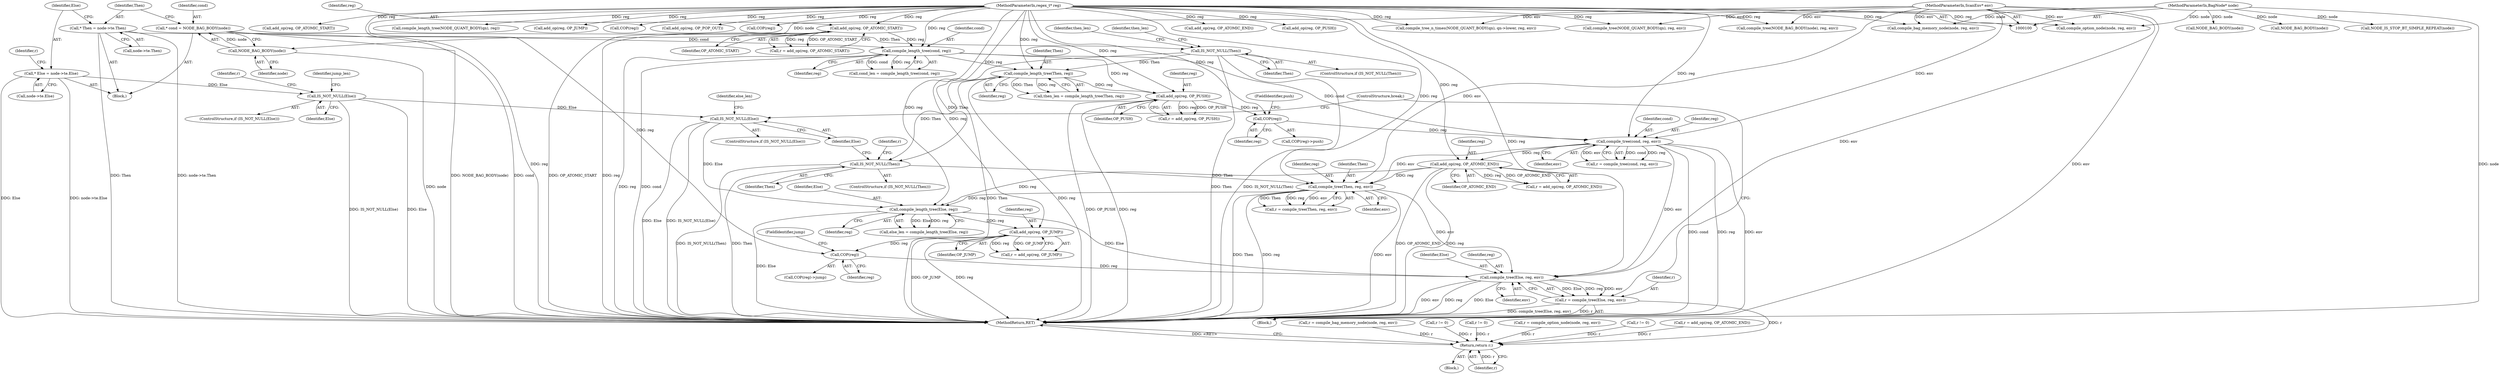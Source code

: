 digraph "1_oniguruma_c509265c5f6ae7264f7b8a8aae1cfa5fc59d108c@del" {
"1000440" [label="(Call,COP(reg))"];
"1000428" [label="(Call,add_op(reg, OP_JUMP))"];
"1000423" [label="(Call,compile_length_tree(Else, reg))"];
"1000417" [label="(Call,IS_NOT_NULL(Else))"];
"1000351" [label="(Call,IS_NOT_NULL(Else))"];
"1000295" [label="(Call,* Else = node->te.Else)"];
"1000391" [label="(Call,add_op(reg, OP_ATOMIC_END))"];
"1000379" [label="(Call,compile_tree(cond, reg, env))"];
"1000315" [label="(Call,compile_length_tree(cond, reg))"];
"1000282" [label="(Call,* cond = NODE_BAG_BODY(node))"];
"1000284" [label="(Call,NODE_BAG_BODY(node))"];
"1000101" [label="(MethodParameterIn,BagNode* node)"];
"1000304" [label="(Call,add_op(reg, OP_ATOMIC_START))"];
"1000102" [label="(MethodParameterIn,regex_t* reg)"];
"1000370" [label="(Call,COP(reg))"];
"1000358" [label="(Call,add_op(reg, OP_PUSH))"];
"1000330" [label="(Call,compile_length_tree(Then, reg))"];
"1000325" [label="(Call,IS_NOT_NULL(Then))"];
"1000287" [label="(Call,* Then = node->te.Then)"];
"1000103" [label="(MethodParameterIn,ScanEnv* env)"];
"1000406" [label="(Call,compile_tree(Then, reg, env))"];
"1000401" [label="(Call,IS_NOT_NULL(Then))"];
"1000449" [label="(Call,compile_tree(Else, reg, env))"];
"1000447" [label="(Call,r = compile_tree(Else, reg, env))"];
"1000454" [label="(Return,return r;)"];
"1000296" [label="(Identifier,Else)"];
"1000377" [label="(Call,r = compile_tree(cond, reg, env))"];
"1000304" [label="(Call,add_op(reg, OP_ATOMIC_START))"];
"1000372" [label="(FieldIdentifier,push)"];
"1000288" [label="(Identifier,Then)"];
"1000102" [label="(MethodParameterIn,regex_t* reg)"];
"1000419" [label="(Block,)"];
"1000313" [label="(Call,cond_len = compile_length_tree(cond, reg))"];
"1000104" [label="(Block,)"];
"1000341" [label="(Identifier,then_len)"];
"1000456" [label="(MethodReturn,RET)"];
"1000359" [label="(Identifier,reg)"];
"1000393" [label="(Identifier,OP_ATOMIC_END)"];
"1000306" [label="(Identifier,OP_ATOMIC_START)"];
"1000123" [label="(Call,compile_option_node(node, reg, env))"];
"1000380" [label="(Identifier,cond)"];
"1000426" [label="(Call,r = add_op(reg, OP_JUMP))"];
"1000455" [label="(Identifier,r)"];
"1000450" [label="(Identifier,Else)"];
"1000418" [label="(Identifier,Else)"];
"1000289" [label="(Call,node->te.Then)"];
"1000422" [label="(Identifier,else_len)"];
"1000391" [label="(Call,add_op(reg, OP_ATOMIC_END))"];
"1000351" [label="(Call,IS_NOT_NULL(Else))"];
"1000302" [label="(Call,r = add_op(reg, OP_ATOMIC_START))"];
"1000356" [label="(Call,r = add_op(reg, OP_PUSH))"];
"1000405" [label="(Identifier,r)"];
"1000382" [label="(Identifier,env)"];
"1000401" [label="(Call,IS_NOT_NULL(Then))"];
"1000272" [label="(Call,add_op(reg, OP_ATOMIC_END))"];
"1000315" [label="(Call,compile_length_tree(cond, reg))"];
"1000442" [label="(FieldIdentifier,jump)"];
"1000331" [label="(Identifier,Then)"];
"1000448" [label="(Identifier,r)"];
"1000283" [label="(Identifier,cond)"];
"1000402" [label="(Identifier,Then)"];
"1000392" [label="(Identifier,reg)"];
"1000113" [label="(Call,r = compile_bag_memory_node(node, reg, env))"];
"1000297" [label="(Call,node->te.Else)"];
"1000447" [label="(Call,r = compile_tree(Else, reg, env))"];
"1000169" [label="(Call,add_op(reg, OP_PUSH))"];
"1000439" [label="(Call,COP(reg)->jump)"];
"1000451" [label="(Identifier,reg)"];
"1000329" [label="(Identifier,then_len)"];
"1000395" [label="(Call,r != 0)"];
"1000101" [label="(MethodParameterIn,BagNode* node)"];
"1000259" [label="(Call,compile_tree(NODE_BAG_BODY(node), reg, env))"];
"1000453" [label="(ControlStructure,break;)"];
"1000423" [label="(Call,compile_length_tree(Else, reg))"];
"1000440" [label="(Call,COP(reg))"];
"1000137" [label="(Call,NODE_BAG_BODY(node))"];
"1000408" [label="(Identifier,reg)"];
"1000360" [label="(Identifier,OP_PUSH)"];
"1000115" [label="(Call,compile_bag_memory_node(node, reg, env))"];
"1000421" [label="(Call,else_len = compile_length_tree(Else, reg))"];
"1000381" [label="(Identifier,reg)"];
"1000295" [label="(Call,* Else = node->te.Else)"];
"1000285" [label="(Identifier,node)"];
"1000248" [label="(Call,add_op(reg, OP_ATOMIC_START))"];
"1000429" [label="(Identifier,reg)"];
"1000370" [label="(Call,COP(reg))"];
"1000371" [label="(Identifier,reg)"];
"1000411" [label="(Call,r != 0)"];
"1000430" [label="(Identifier,OP_JUMP)"];
"1000441" [label="(Identifier,reg)"];
"1000282" [label="(Call,* cond = NODE_BAG_BODY(node))"];
"1000324" [label="(ControlStructure,if (IS_NOT_NULL(Then)))"];
"1000332" [label="(Identifier,reg)"];
"1000417" [label="(Call,IS_NOT_NULL(Else))"];
"1000157" [label="(Call,compile_length_tree(NODE_QUANT_BODY(qn), reg))"];
"1000452" [label="(Identifier,env)"];
"1000425" [label="(Identifier,reg)"];
"1000428" [label="(Call,add_op(reg, OP_JUMP))"];
"1000317" [label="(Identifier,reg)"];
"1000218" [label="(Call,add_op(reg, OP_JUMP))"];
"1000454" [label="(Return,return r;)"];
"1000325" [label="(Call,IS_NOT_NULL(Then))"];
"1000409" [label="(Identifier,env)"];
"1000358" [label="(Call,add_op(reg, OP_PUSH))"];
"1000379" [label="(Call,compile_tree(cond, reg, env))"];
"1000303" [label="(Identifier,r)"];
"1000230" [label="(Call,COP(reg))"];
"1000260" [label="(Call,NODE_BAG_BODY(node))"];
"1000400" [label="(ControlStructure,if (IS_NOT_NULL(Then)))"];
"1000369" [label="(Call,COP(reg)->push)"];
"1000121" [label="(Call,r = compile_option_node(node, reg, env))"];
"1000350" [label="(ControlStructure,if (IS_NOT_NULL(Else)))"];
"1000284" [label="(Call,NODE_BAG_BODY(node))"];
"1000354" [label="(Identifier,jump_len)"];
"1000330" [label="(Call,compile_length_tree(Then, reg))"];
"1000424" [label="(Identifier,Else)"];
"1000305" [label="(Identifier,reg)"];
"1000222" [label="(Call,r != 0)"];
"1000141" [label="(Call,compile_tree_n_times(NODE_QUANT_BODY(qn), qn->lower, reg, env))"];
"1000270" [label="(Call,r = add_op(reg, OP_ATOMIC_END))"];
"1000357" [label="(Identifier,r)"];
"1000207" [label="(Call,add_op(reg, OP_POP_OUT))"];
"1000389" [label="(Call,r = add_op(reg, OP_ATOMIC_END))"];
"1000181" [label="(Call,COP(reg))"];
"1000287" [label="(Call,* Then = node->te.Then)"];
"1000449" [label="(Call,compile_tree(Else, reg, env))"];
"1000328" [label="(Call,then_len = compile_length_tree(Then, reg))"];
"1000326" [label="(Identifier,Then)"];
"1000407" [label="(Identifier,Then)"];
"1000352" [label="(Identifier,Else)"];
"1000406" [label="(Call,compile_tree(Then, reg, env))"];
"1000277" [label="(Block,)"];
"1000316" [label="(Identifier,cond)"];
"1000130" [label="(Call,NODE_IS_STOP_BT_SIMPLE_REPEAT(node))"];
"1000194" [label="(Call,compile_tree(NODE_QUANT_BODY(qn), reg, env))"];
"1000416" [label="(ControlStructure,if (IS_NOT_NULL(Else)))"];
"1000404" [label="(Call,r = compile_tree(Then, reg, env))"];
"1000103" [label="(MethodParameterIn,ScanEnv* env)"];
"1000440" -> "1000439"  [label="AST: "];
"1000440" -> "1000441"  [label="CFG: "];
"1000441" -> "1000440"  [label="AST: "];
"1000442" -> "1000440"  [label="CFG: "];
"1000428" -> "1000440"  [label="DDG: reg"];
"1000102" -> "1000440"  [label="DDG: reg"];
"1000440" -> "1000449"  [label="DDG: reg"];
"1000428" -> "1000426"  [label="AST: "];
"1000428" -> "1000430"  [label="CFG: "];
"1000429" -> "1000428"  [label="AST: "];
"1000430" -> "1000428"  [label="AST: "];
"1000426" -> "1000428"  [label="CFG: "];
"1000428" -> "1000456"  [label="DDG: OP_JUMP"];
"1000428" -> "1000456"  [label="DDG: reg"];
"1000428" -> "1000426"  [label="DDG: reg"];
"1000428" -> "1000426"  [label="DDG: OP_JUMP"];
"1000423" -> "1000428"  [label="DDG: reg"];
"1000102" -> "1000428"  [label="DDG: reg"];
"1000423" -> "1000421"  [label="AST: "];
"1000423" -> "1000425"  [label="CFG: "];
"1000424" -> "1000423"  [label="AST: "];
"1000425" -> "1000423"  [label="AST: "];
"1000421" -> "1000423"  [label="CFG: "];
"1000423" -> "1000456"  [label="DDG: Else"];
"1000423" -> "1000421"  [label="DDG: Else"];
"1000423" -> "1000421"  [label="DDG: reg"];
"1000417" -> "1000423"  [label="DDG: Else"];
"1000391" -> "1000423"  [label="DDG: reg"];
"1000406" -> "1000423"  [label="DDG: reg"];
"1000102" -> "1000423"  [label="DDG: reg"];
"1000423" -> "1000449"  [label="DDG: Else"];
"1000417" -> "1000416"  [label="AST: "];
"1000417" -> "1000418"  [label="CFG: "];
"1000418" -> "1000417"  [label="AST: "];
"1000422" -> "1000417"  [label="CFG: "];
"1000453" -> "1000417"  [label="CFG: "];
"1000417" -> "1000456"  [label="DDG: Else"];
"1000417" -> "1000456"  [label="DDG: IS_NOT_NULL(Else)"];
"1000351" -> "1000417"  [label="DDG: Else"];
"1000351" -> "1000350"  [label="AST: "];
"1000351" -> "1000352"  [label="CFG: "];
"1000352" -> "1000351"  [label="AST: "];
"1000354" -> "1000351"  [label="CFG: "];
"1000357" -> "1000351"  [label="CFG: "];
"1000351" -> "1000456"  [label="DDG: IS_NOT_NULL(Else)"];
"1000351" -> "1000456"  [label="DDG: Else"];
"1000295" -> "1000351"  [label="DDG: Else"];
"1000295" -> "1000277"  [label="AST: "];
"1000295" -> "1000297"  [label="CFG: "];
"1000296" -> "1000295"  [label="AST: "];
"1000297" -> "1000295"  [label="AST: "];
"1000303" -> "1000295"  [label="CFG: "];
"1000295" -> "1000456"  [label="DDG: Else"];
"1000295" -> "1000456"  [label="DDG: node->te.Else"];
"1000391" -> "1000389"  [label="AST: "];
"1000391" -> "1000393"  [label="CFG: "];
"1000392" -> "1000391"  [label="AST: "];
"1000393" -> "1000391"  [label="AST: "];
"1000389" -> "1000391"  [label="CFG: "];
"1000391" -> "1000456"  [label="DDG: reg"];
"1000391" -> "1000456"  [label="DDG: OP_ATOMIC_END"];
"1000391" -> "1000389"  [label="DDG: reg"];
"1000391" -> "1000389"  [label="DDG: OP_ATOMIC_END"];
"1000379" -> "1000391"  [label="DDG: reg"];
"1000102" -> "1000391"  [label="DDG: reg"];
"1000391" -> "1000406"  [label="DDG: reg"];
"1000379" -> "1000377"  [label="AST: "];
"1000379" -> "1000382"  [label="CFG: "];
"1000380" -> "1000379"  [label="AST: "];
"1000381" -> "1000379"  [label="AST: "];
"1000382" -> "1000379"  [label="AST: "];
"1000377" -> "1000379"  [label="CFG: "];
"1000379" -> "1000456"  [label="DDG: cond"];
"1000379" -> "1000456"  [label="DDG: env"];
"1000379" -> "1000456"  [label="DDG: reg"];
"1000379" -> "1000377"  [label="DDG: cond"];
"1000379" -> "1000377"  [label="DDG: reg"];
"1000379" -> "1000377"  [label="DDG: env"];
"1000315" -> "1000379"  [label="DDG: cond"];
"1000370" -> "1000379"  [label="DDG: reg"];
"1000102" -> "1000379"  [label="DDG: reg"];
"1000103" -> "1000379"  [label="DDG: env"];
"1000379" -> "1000406"  [label="DDG: env"];
"1000379" -> "1000449"  [label="DDG: env"];
"1000315" -> "1000313"  [label="AST: "];
"1000315" -> "1000317"  [label="CFG: "];
"1000316" -> "1000315"  [label="AST: "];
"1000317" -> "1000315"  [label="AST: "];
"1000313" -> "1000315"  [label="CFG: "];
"1000315" -> "1000456"  [label="DDG: cond"];
"1000315" -> "1000456"  [label="DDG: reg"];
"1000315" -> "1000313"  [label="DDG: cond"];
"1000315" -> "1000313"  [label="DDG: reg"];
"1000282" -> "1000315"  [label="DDG: cond"];
"1000304" -> "1000315"  [label="DDG: reg"];
"1000102" -> "1000315"  [label="DDG: reg"];
"1000315" -> "1000330"  [label="DDG: reg"];
"1000315" -> "1000358"  [label="DDG: reg"];
"1000282" -> "1000277"  [label="AST: "];
"1000282" -> "1000284"  [label="CFG: "];
"1000283" -> "1000282"  [label="AST: "];
"1000284" -> "1000282"  [label="AST: "];
"1000288" -> "1000282"  [label="CFG: "];
"1000282" -> "1000456"  [label="DDG: NODE_BAG_BODY(node)"];
"1000282" -> "1000456"  [label="DDG: cond"];
"1000284" -> "1000282"  [label="DDG: node"];
"1000284" -> "1000285"  [label="CFG: "];
"1000285" -> "1000284"  [label="AST: "];
"1000284" -> "1000456"  [label="DDG: node"];
"1000101" -> "1000284"  [label="DDG: node"];
"1000101" -> "1000100"  [label="AST: "];
"1000101" -> "1000456"  [label="DDG: node"];
"1000101" -> "1000115"  [label="DDG: node"];
"1000101" -> "1000123"  [label="DDG: node"];
"1000101" -> "1000130"  [label="DDG: node"];
"1000101" -> "1000137"  [label="DDG: node"];
"1000101" -> "1000260"  [label="DDG: node"];
"1000304" -> "1000302"  [label="AST: "];
"1000304" -> "1000306"  [label="CFG: "];
"1000305" -> "1000304"  [label="AST: "];
"1000306" -> "1000304"  [label="AST: "];
"1000302" -> "1000304"  [label="CFG: "];
"1000304" -> "1000456"  [label="DDG: reg"];
"1000304" -> "1000456"  [label="DDG: OP_ATOMIC_START"];
"1000304" -> "1000302"  [label="DDG: reg"];
"1000304" -> "1000302"  [label="DDG: OP_ATOMIC_START"];
"1000102" -> "1000304"  [label="DDG: reg"];
"1000102" -> "1000100"  [label="AST: "];
"1000102" -> "1000456"  [label="DDG: reg"];
"1000102" -> "1000115"  [label="DDG: reg"];
"1000102" -> "1000123"  [label="DDG: reg"];
"1000102" -> "1000141"  [label="DDG: reg"];
"1000102" -> "1000157"  [label="DDG: reg"];
"1000102" -> "1000169"  [label="DDG: reg"];
"1000102" -> "1000181"  [label="DDG: reg"];
"1000102" -> "1000194"  [label="DDG: reg"];
"1000102" -> "1000207"  [label="DDG: reg"];
"1000102" -> "1000218"  [label="DDG: reg"];
"1000102" -> "1000230"  [label="DDG: reg"];
"1000102" -> "1000248"  [label="DDG: reg"];
"1000102" -> "1000259"  [label="DDG: reg"];
"1000102" -> "1000272"  [label="DDG: reg"];
"1000102" -> "1000330"  [label="DDG: reg"];
"1000102" -> "1000358"  [label="DDG: reg"];
"1000102" -> "1000370"  [label="DDG: reg"];
"1000102" -> "1000406"  [label="DDG: reg"];
"1000102" -> "1000449"  [label="DDG: reg"];
"1000370" -> "1000369"  [label="AST: "];
"1000370" -> "1000371"  [label="CFG: "];
"1000371" -> "1000370"  [label="AST: "];
"1000372" -> "1000370"  [label="CFG: "];
"1000358" -> "1000370"  [label="DDG: reg"];
"1000358" -> "1000356"  [label="AST: "];
"1000358" -> "1000360"  [label="CFG: "];
"1000359" -> "1000358"  [label="AST: "];
"1000360" -> "1000358"  [label="AST: "];
"1000356" -> "1000358"  [label="CFG: "];
"1000358" -> "1000456"  [label="DDG: OP_PUSH"];
"1000358" -> "1000456"  [label="DDG: reg"];
"1000358" -> "1000356"  [label="DDG: reg"];
"1000358" -> "1000356"  [label="DDG: OP_PUSH"];
"1000330" -> "1000358"  [label="DDG: reg"];
"1000330" -> "1000328"  [label="AST: "];
"1000330" -> "1000332"  [label="CFG: "];
"1000331" -> "1000330"  [label="AST: "];
"1000332" -> "1000330"  [label="AST: "];
"1000328" -> "1000330"  [label="CFG: "];
"1000330" -> "1000456"  [label="DDG: Then"];
"1000330" -> "1000456"  [label="DDG: reg"];
"1000330" -> "1000328"  [label="DDG: Then"];
"1000330" -> "1000328"  [label="DDG: reg"];
"1000325" -> "1000330"  [label="DDG: Then"];
"1000330" -> "1000401"  [label="DDG: Then"];
"1000325" -> "1000324"  [label="AST: "];
"1000325" -> "1000326"  [label="CFG: "];
"1000326" -> "1000325"  [label="AST: "];
"1000329" -> "1000325"  [label="CFG: "];
"1000341" -> "1000325"  [label="CFG: "];
"1000325" -> "1000456"  [label="DDG: Then"];
"1000325" -> "1000456"  [label="DDG: IS_NOT_NULL(Then)"];
"1000287" -> "1000325"  [label="DDG: Then"];
"1000325" -> "1000401"  [label="DDG: Then"];
"1000287" -> "1000277"  [label="AST: "];
"1000287" -> "1000289"  [label="CFG: "];
"1000288" -> "1000287"  [label="AST: "];
"1000289" -> "1000287"  [label="AST: "];
"1000296" -> "1000287"  [label="CFG: "];
"1000287" -> "1000456"  [label="DDG: node->te.Then"];
"1000287" -> "1000456"  [label="DDG: Then"];
"1000103" -> "1000100"  [label="AST: "];
"1000103" -> "1000456"  [label="DDG: env"];
"1000103" -> "1000115"  [label="DDG: env"];
"1000103" -> "1000123"  [label="DDG: env"];
"1000103" -> "1000141"  [label="DDG: env"];
"1000103" -> "1000194"  [label="DDG: env"];
"1000103" -> "1000259"  [label="DDG: env"];
"1000103" -> "1000406"  [label="DDG: env"];
"1000103" -> "1000449"  [label="DDG: env"];
"1000406" -> "1000404"  [label="AST: "];
"1000406" -> "1000409"  [label="CFG: "];
"1000407" -> "1000406"  [label="AST: "];
"1000408" -> "1000406"  [label="AST: "];
"1000409" -> "1000406"  [label="AST: "];
"1000404" -> "1000406"  [label="CFG: "];
"1000406" -> "1000456"  [label="DDG: env"];
"1000406" -> "1000456"  [label="DDG: Then"];
"1000406" -> "1000456"  [label="DDG: reg"];
"1000406" -> "1000404"  [label="DDG: Then"];
"1000406" -> "1000404"  [label="DDG: reg"];
"1000406" -> "1000404"  [label="DDG: env"];
"1000401" -> "1000406"  [label="DDG: Then"];
"1000406" -> "1000449"  [label="DDG: env"];
"1000401" -> "1000400"  [label="AST: "];
"1000401" -> "1000402"  [label="CFG: "];
"1000402" -> "1000401"  [label="AST: "];
"1000405" -> "1000401"  [label="CFG: "];
"1000418" -> "1000401"  [label="CFG: "];
"1000401" -> "1000456"  [label="DDG: IS_NOT_NULL(Then)"];
"1000401" -> "1000456"  [label="DDG: Then"];
"1000449" -> "1000447"  [label="AST: "];
"1000449" -> "1000452"  [label="CFG: "];
"1000450" -> "1000449"  [label="AST: "];
"1000451" -> "1000449"  [label="AST: "];
"1000452" -> "1000449"  [label="AST: "];
"1000447" -> "1000449"  [label="CFG: "];
"1000449" -> "1000456"  [label="DDG: Else"];
"1000449" -> "1000456"  [label="DDG: env"];
"1000449" -> "1000456"  [label="DDG: reg"];
"1000449" -> "1000447"  [label="DDG: Else"];
"1000449" -> "1000447"  [label="DDG: reg"];
"1000449" -> "1000447"  [label="DDG: env"];
"1000447" -> "1000419"  [label="AST: "];
"1000448" -> "1000447"  [label="AST: "];
"1000453" -> "1000447"  [label="CFG: "];
"1000447" -> "1000456"  [label="DDG: compile_tree(Else, reg, env)"];
"1000447" -> "1000456"  [label="DDG: r"];
"1000447" -> "1000454"  [label="DDG: r"];
"1000454" -> "1000104"  [label="AST: "];
"1000454" -> "1000455"  [label="CFG: "];
"1000455" -> "1000454"  [label="AST: "];
"1000456" -> "1000454"  [label="CFG: "];
"1000454" -> "1000456"  [label="DDG: <RET>"];
"1000455" -> "1000454"  [label="DDG: r"];
"1000395" -> "1000454"  [label="DDG: r"];
"1000222" -> "1000454"  [label="DDG: r"];
"1000411" -> "1000454"  [label="DDG: r"];
"1000113" -> "1000454"  [label="DDG: r"];
"1000121" -> "1000454"  [label="DDG: r"];
"1000270" -> "1000454"  [label="DDG: r"];
}
